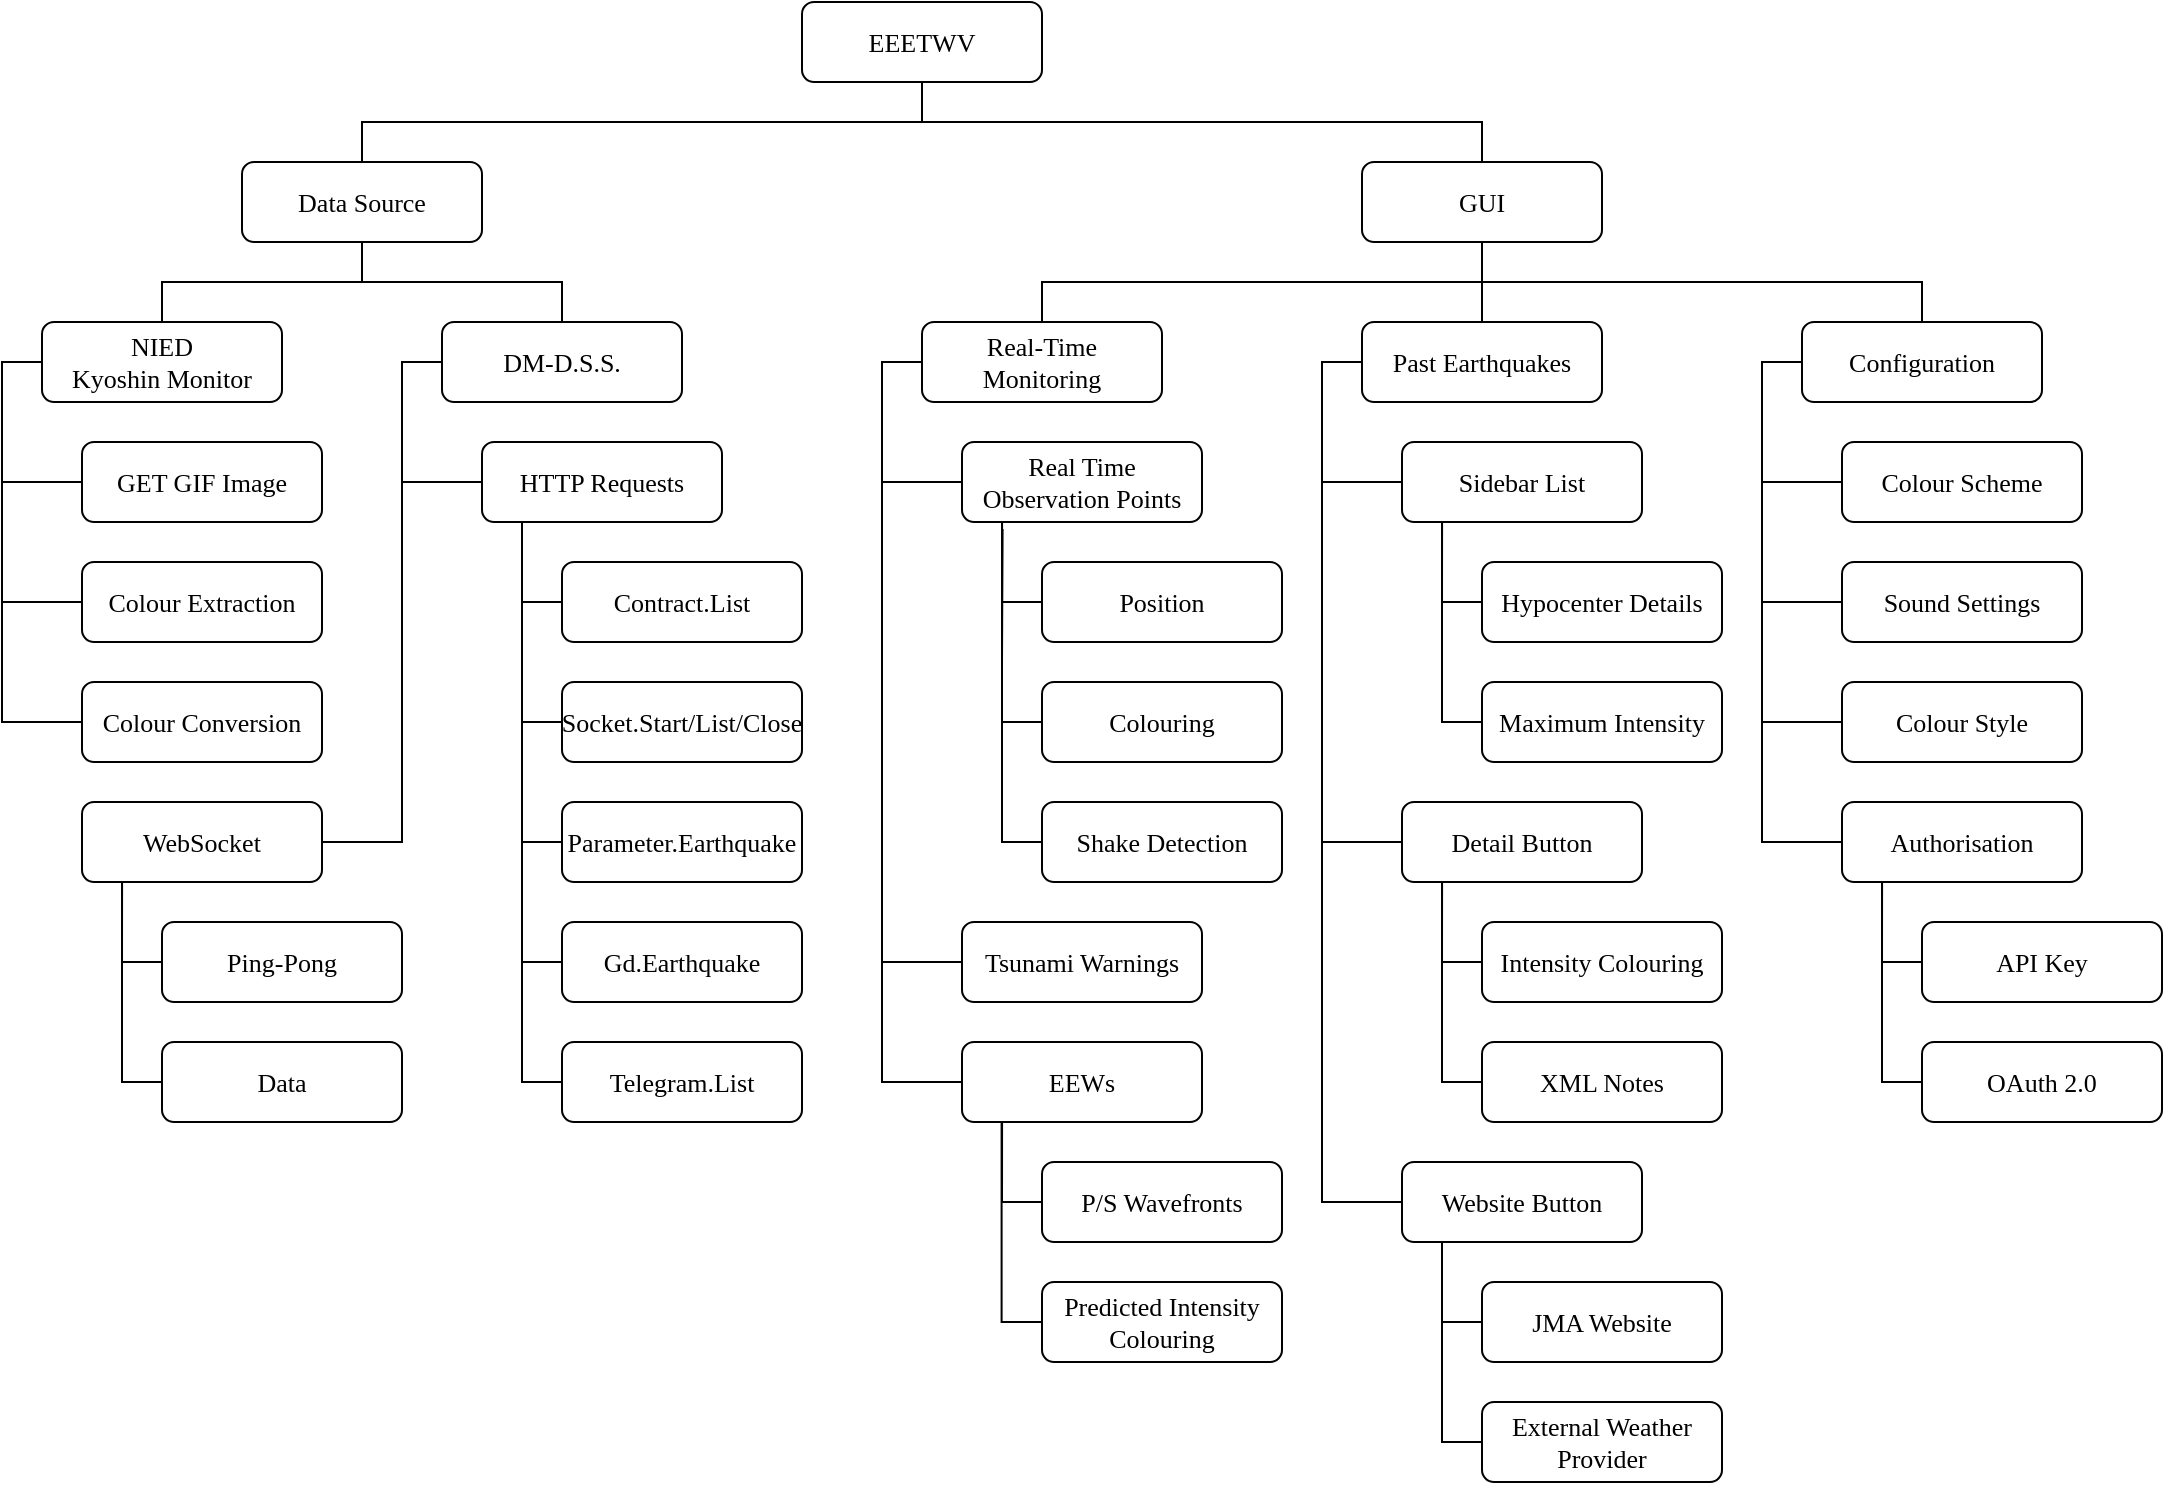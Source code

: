 <mxfile version="24.7.17">
  <diagram name="Page-1" id="eFVO6PPTAemuELiHzvEy">
    <mxGraphModel dx="1528" dy="989" grid="1" gridSize="10" guides="1" tooltips="1" connect="1" arrows="1" fold="1" page="1" pageScale="1" pageWidth="1169" pageHeight="827" math="0" shadow="0">
      <root>
        <mxCell id="0" />
        <mxCell id="1" parent="0" />
        <mxCell id="p5hKiyaJYvkIPfFwVbu1-15" style="edgeStyle=orthogonalEdgeStyle;rounded=0;orthogonalLoop=1;jettySize=auto;html=1;exitX=0.5;exitY=1;exitDx=0;exitDy=0;entryX=0.5;entryY=0;entryDx=0;entryDy=0;endArrow=none;endFill=0;fontSize=13;" edge="1" parent="1" source="p5hKiyaJYvkIPfFwVbu1-1" target="p5hKiyaJYvkIPfFwVbu1-2">
          <mxGeometry relative="1" as="geometry" />
        </mxCell>
        <mxCell id="p5hKiyaJYvkIPfFwVbu1-41" style="edgeStyle=orthogonalEdgeStyle;rounded=0;orthogonalLoop=1;jettySize=auto;html=1;exitX=0.5;exitY=1;exitDx=0;exitDy=0;entryX=0.5;entryY=0;entryDx=0;entryDy=0;endArrow=none;endFill=0;fontSize=13;" edge="1" parent="1" source="p5hKiyaJYvkIPfFwVbu1-1" target="p5hKiyaJYvkIPfFwVbu1-39">
          <mxGeometry relative="1" as="geometry" />
        </mxCell>
        <mxCell id="p5hKiyaJYvkIPfFwVbu1-1" value="EEETWV" style="rounded=1;whiteSpace=wrap;html=1;fontFamily=STIX;fontSize=13;" vertex="1" parent="1">
          <mxGeometry x="440" y="40" width="120" height="40" as="geometry" />
        </mxCell>
        <mxCell id="p5hKiyaJYvkIPfFwVbu1-10" style="edgeStyle=orthogonalEdgeStyle;rounded=0;orthogonalLoop=1;jettySize=auto;html=1;exitX=0.5;exitY=1;exitDx=0;exitDy=0;entryX=0.5;entryY=0;entryDx=0;entryDy=0;endArrow=none;endFill=0;fontSize=13;" edge="1" parent="1" source="p5hKiyaJYvkIPfFwVbu1-2" target="p5hKiyaJYvkIPfFwVbu1-3">
          <mxGeometry relative="1" as="geometry" />
        </mxCell>
        <mxCell id="p5hKiyaJYvkIPfFwVbu1-11" style="edgeStyle=orthogonalEdgeStyle;rounded=0;orthogonalLoop=1;jettySize=auto;html=1;exitX=0.5;exitY=1;exitDx=0;exitDy=0;entryX=0.5;entryY=0;entryDx=0;entryDy=0;endArrow=none;endFill=0;fontSize=13;" edge="1" parent="1" source="p5hKiyaJYvkIPfFwVbu1-2" target="p5hKiyaJYvkIPfFwVbu1-4">
          <mxGeometry relative="1" as="geometry" />
        </mxCell>
        <mxCell id="p5hKiyaJYvkIPfFwVbu1-2" value="Data Source" style="rounded=1;whiteSpace=wrap;html=1;fontFamily=STIX;fontSize=13;" vertex="1" parent="1">
          <mxGeometry x="160" y="120" width="120" height="40" as="geometry" />
        </mxCell>
        <mxCell id="p5hKiyaJYvkIPfFwVbu1-12" style="edgeStyle=orthogonalEdgeStyle;rounded=0;orthogonalLoop=1;jettySize=auto;html=1;exitX=0;exitY=0.5;exitDx=0;exitDy=0;entryX=0;entryY=0.5;entryDx=0;entryDy=0;endArrow=none;endFill=0;fontSize=13;" edge="1" parent="1" source="p5hKiyaJYvkIPfFwVbu1-3" target="p5hKiyaJYvkIPfFwVbu1-7">
          <mxGeometry relative="1" as="geometry" />
        </mxCell>
        <mxCell id="p5hKiyaJYvkIPfFwVbu1-13" style="edgeStyle=orthogonalEdgeStyle;rounded=0;orthogonalLoop=1;jettySize=auto;html=1;exitX=0;exitY=0.5;exitDx=0;exitDy=0;entryX=0;entryY=0.5;entryDx=0;entryDy=0;endArrow=none;endFill=0;fontSize=13;" edge="1" parent="1" source="p5hKiyaJYvkIPfFwVbu1-3" target="p5hKiyaJYvkIPfFwVbu1-8">
          <mxGeometry relative="1" as="geometry" />
        </mxCell>
        <mxCell id="p5hKiyaJYvkIPfFwVbu1-14" style="edgeStyle=orthogonalEdgeStyle;rounded=0;orthogonalLoop=1;jettySize=auto;html=1;exitX=0;exitY=0.5;exitDx=0;exitDy=0;entryX=0;entryY=0.5;entryDx=0;entryDy=0;endArrow=none;endFill=0;fontSize=13;" edge="1" parent="1" source="p5hKiyaJYvkIPfFwVbu1-3" target="p5hKiyaJYvkIPfFwVbu1-9">
          <mxGeometry relative="1" as="geometry" />
        </mxCell>
        <mxCell id="p5hKiyaJYvkIPfFwVbu1-3" value="NIED&lt;div style=&quot;font-size: 13px;&quot;&gt;Kyoshin Monitor&lt;/div&gt;" style="rounded=1;whiteSpace=wrap;html=1;fontFamily=STIX;fontSize=13;" vertex="1" parent="1">
          <mxGeometry x="60" y="200" width="120" height="40" as="geometry" />
        </mxCell>
        <mxCell id="p5hKiyaJYvkIPfFwVbu1-16" style="edgeStyle=orthogonalEdgeStyle;rounded=0;orthogonalLoop=1;jettySize=auto;html=1;exitX=0;exitY=0.5;exitDx=0;exitDy=0;entryX=0;entryY=0.5;entryDx=0;entryDy=0;endArrow=none;endFill=0;fontSize=13;" edge="1" parent="1" source="p5hKiyaJYvkIPfFwVbu1-4" target="p5hKiyaJYvkIPfFwVbu1-5">
          <mxGeometry relative="1" as="geometry" />
        </mxCell>
        <mxCell id="p5hKiyaJYvkIPfFwVbu1-4" value="DM-D.S.S." style="rounded=1;whiteSpace=wrap;html=1;fontFamily=STIX;fontSize=13;" vertex="1" parent="1">
          <mxGeometry x="260" y="200" width="120" height="40" as="geometry" />
        </mxCell>
        <mxCell id="p5hKiyaJYvkIPfFwVbu1-21" style="edgeStyle=orthogonalEdgeStyle;rounded=0;orthogonalLoop=1;jettySize=auto;html=1;exitX=0.25;exitY=1;exitDx=0;exitDy=0;entryX=0;entryY=0.5;entryDx=0;entryDy=0;endArrow=none;endFill=0;fontSize=13;" edge="1" parent="1" source="p5hKiyaJYvkIPfFwVbu1-5" target="p5hKiyaJYvkIPfFwVbu1-19">
          <mxGeometry relative="1" as="geometry">
            <Array as="points">
              <mxPoint x="300" y="300" />
              <mxPoint x="300" y="340" />
            </Array>
          </mxGeometry>
        </mxCell>
        <mxCell id="p5hKiyaJYvkIPfFwVbu1-22" style="edgeStyle=orthogonalEdgeStyle;rounded=0;orthogonalLoop=1;jettySize=auto;html=1;exitX=0.25;exitY=1;exitDx=0;exitDy=0;entryX=0;entryY=0.5;entryDx=0;entryDy=0;endArrow=none;endFill=0;fontSize=13;" edge="1" parent="1" source="p5hKiyaJYvkIPfFwVbu1-5" target="p5hKiyaJYvkIPfFwVbu1-20">
          <mxGeometry relative="1" as="geometry">
            <Array as="points">
              <mxPoint x="300" y="300" />
              <mxPoint x="300" y="400" />
            </Array>
          </mxGeometry>
        </mxCell>
        <mxCell id="p5hKiyaJYvkIPfFwVbu1-5" value="HTTP Requests" style="rounded=1;whiteSpace=wrap;html=1;fontFamily=STIX;fontSize=13;" vertex="1" parent="1">
          <mxGeometry x="280" y="260" width="120" height="40" as="geometry" />
        </mxCell>
        <mxCell id="p5hKiyaJYvkIPfFwVbu1-33" style="edgeStyle=orthogonalEdgeStyle;rounded=0;orthogonalLoop=1;jettySize=auto;html=1;exitX=1;exitY=0.5;exitDx=0;exitDy=0;entryX=0;entryY=0.5;entryDx=0;entryDy=0;endArrow=none;endFill=0;fontSize=13;" edge="1" parent="1" source="p5hKiyaJYvkIPfFwVbu1-6" target="p5hKiyaJYvkIPfFwVbu1-4">
          <mxGeometry relative="1" as="geometry">
            <Array as="points">
              <mxPoint x="240" y="460" />
              <mxPoint x="240" y="220" />
            </Array>
          </mxGeometry>
        </mxCell>
        <mxCell id="p5hKiyaJYvkIPfFwVbu1-6" value="WebSocket" style="rounded=1;whiteSpace=wrap;html=1;fontFamily=STIX;fontSize=13;" vertex="1" parent="1">
          <mxGeometry x="80" y="440" width="120" height="40" as="geometry" />
        </mxCell>
        <mxCell id="p5hKiyaJYvkIPfFwVbu1-7" value="GET GIF Image" style="rounded=1;whiteSpace=wrap;html=1;fontFamily=STIX;fontSize=13;" vertex="1" parent="1">
          <mxGeometry x="80" y="260" width="120" height="40" as="geometry" />
        </mxCell>
        <mxCell id="p5hKiyaJYvkIPfFwVbu1-8" value="Colour Extraction" style="rounded=1;whiteSpace=wrap;html=1;fontFamily=STIX;fontSize=13;" vertex="1" parent="1">
          <mxGeometry x="80" y="320" width="120" height="40" as="geometry" />
        </mxCell>
        <mxCell id="p5hKiyaJYvkIPfFwVbu1-9" value="&lt;font style=&quot;font-size: 13px;&quot;&gt;Colour Conversion&lt;/font&gt;" style="rounded=1;whiteSpace=wrap;html=1;fontFamily=STIX;fontSize=13;" vertex="1" parent="1">
          <mxGeometry x="80" y="380" width="120" height="40" as="geometry" />
        </mxCell>
        <mxCell id="p5hKiyaJYvkIPfFwVbu1-19" value="Contract.List" style="rounded=1;whiteSpace=wrap;html=1;fontFamily=STIX;fontSize=13;" vertex="1" parent="1">
          <mxGeometry x="320" y="320" width="120" height="40" as="geometry" />
        </mxCell>
        <mxCell id="p5hKiyaJYvkIPfFwVbu1-20" value="Socket.Start/List/Close" style="rounded=1;whiteSpace=wrap;html=1;fontFamily=STIX;fontSize=13;" vertex="1" parent="1">
          <mxGeometry x="320" y="380" width="120" height="40" as="geometry" />
        </mxCell>
        <mxCell id="p5hKiyaJYvkIPfFwVbu1-26" style="edgeStyle=orthogonalEdgeStyle;rounded=0;orthogonalLoop=1;jettySize=auto;html=1;exitX=0;exitY=0.5;exitDx=0;exitDy=0;endArrow=none;endFill=0;fontSize=13;" edge="1" parent="1" source="p5hKiyaJYvkIPfFwVbu1-23">
          <mxGeometry relative="1" as="geometry">
            <mxPoint x="300.0" y="300" as="targetPoint" />
          </mxGeometry>
        </mxCell>
        <mxCell id="p5hKiyaJYvkIPfFwVbu1-23" value="Parameter.Earthquake" style="rounded=1;whiteSpace=wrap;html=1;fontFamily=STIX;fontSize=13;" vertex="1" parent="1">
          <mxGeometry x="320" y="440" width="120" height="40" as="geometry" />
        </mxCell>
        <mxCell id="p5hKiyaJYvkIPfFwVbu1-27" style="edgeStyle=orthogonalEdgeStyle;rounded=0;orthogonalLoop=1;jettySize=auto;html=1;exitX=0;exitY=0.5;exitDx=0;exitDy=0;endArrow=none;endFill=0;fontSize=13;" edge="1" parent="1" source="p5hKiyaJYvkIPfFwVbu1-24">
          <mxGeometry relative="1" as="geometry">
            <mxPoint x="300.0" y="300" as="targetPoint" />
          </mxGeometry>
        </mxCell>
        <mxCell id="p5hKiyaJYvkIPfFwVbu1-24" value="Gd.Earthquake" style="rounded=1;whiteSpace=wrap;html=1;fontFamily=STIX;fontSize=13;" vertex="1" parent="1">
          <mxGeometry x="320" y="500" width="120" height="40" as="geometry" />
        </mxCell>
        <mxCell id="p5hKiyaJYvkIPfFwVbu1-29" style="edgeStyle=orthogonalEdgeStyle;rounded=0;orthogonalLoop=1;jettySize=auto;html=1;exitX=0;exitY=0.5;exitDx=0;exitDy=0;endArrow=none;endFill=0;fontSize=13;" edge="1" parent="1" source="p5hKiyaJYvkIPfFwVbu1-25">
          <mxGeometry relative="1" as="geometry">
            <mxPoint x="300.0" y="300" as="targetPoint" />
          </mxGeometry>
        </mxCell>
        <mxCell id="p5hKiyaJYvkIPfFwVbu1-25" value="Telegram.List" style="rounded=1;whiteSpace=wrap;html=1;fontFamily=STIX;fontSize=13;" vertex="1" parent="1">
          <mxGeometry x="320" y="560" width="120" height="40" as="geometry" />
        </mxCell>
        <mxCell id="p5hKiyaJYvkIPfFwVbu1-30" value="Ping-Pong" style="rounded=1;whiteSpace=wrap;html=1;fontFamily=STIX;fontSize=13;" vertex="1" parent="1">
          <mxGeometry x="120" y="500" width="120" height="40" as="geometry" />
        </mxCell>
        <mxCell id="p5hKiyaJYvkIPfFwVbu1-38" style="edgeStyle=orthogonalEdgeStyle;rounded=0;orthogonalLoop=1;jettySize=auto;html=1;exitX=0;exitY=0.5;exitDx=0;exitDy=0;endArrow=none;endFill=0;fontSize=13;" edge="1" parent="1" source="p5hKiyaJYvkIPfFwVbu1-31">
          <mxGeometry relative="1" as="geometry">
            <mxPoint x="100" y="480.0" as="targetPoint" />
          </mxGeometry>
        </mxCell>
        <mxCell id="p5hKiyaJYvkIPfFwVbu1-31" value="Data" style="rounded=1;whiteSpace=wrap;html=1;fontFamily=STIX;fontSize=13;" vertex="1" parent="1">
          <mxGeometry x="120" y="560" width="120" height="40" as="geometry" />
        </mxCell>
        <mxCell id="p5hKiyaJYvkIPfFwVbu1-37" style="edgeStyle=orthogonalEdgeStyle;rounded=0;orthogonalLoop=1;jettySize=auto;html=1;exitX=0;exitY=0.5;exitDx=0;exitDy=0;entryX=0.167;entryY=1;entryDx=0;entryDy=0;entryPerimeter=0;endArrow=none;endFill=0;fontSize=13;" edge="1" parent="1" source="p5hKiyaJYvkIPfFwVbu1-30" target="p5hKiyaJYvkIPfFwVbu1-6">
          <mxGeometry relative="1" as="geometry" />
        </mxCell>
        <mxCell id="p5hKiyaJYvkIPfFwVbu1-46" style="edgeStyle=orthogonalEdgeStyle;rounded=0;orthogonalLoop=1;jettySize=auto;html=1;exitX=0.5;exitY=1;exitDx=0;exitDy=0;entryX=0.5;entryY=0;entryDx=0;entryDy=0;endArrow=none;endFill=0;fontSize=13;" edge="1" parent="1" source="p5hKiyaJYvkIPfFwVbu1-39" target="p5hKiyaJYvkIPfFwVbu1-44">
          <mxGeometry relative="1" as="geometry" />
        </mxCell>
        <mxCell id="p5hKiyaJYvkIPfFwVbu1-47" style="edgeStyle=orthogonalEdgeStyle;rounded=0;orthogonalLoop=1;jettySize=auto;html=1;exitX=0.5;exitY=1;exitDx=0;exitDy=0;endArrow=none;endFill=0;fontSize=13;" edge="1" parent="1" source="p5hKiyaJYvkIPfFwVbu1-39" target="p5hKiyaJYvkIPfFwVbu1-45">
          <mxGeometry relative="1" as="geometry" />
        </mxCell>
        <mxCell id="p5hKiyaJYvkIPfFwVbu1-57" style="edgeStyle=orthogonalEdgeStyle;rounded=0;orthogonalLoop=1;jettySize=auto;html=1;exitX=0.5;exitY=1;exitDx=0;exitDy=0;entryX=0.5;entryY=0;entryDx=0;entryDy=0;endArrow=none;endFill=0;fontSize=13;" edge="1" parent="1" source="p5hKiyaJYvkIPfFwVbu1-39" target="p5hKiyaJYvkIPfFwVbu1-56">
          <mxGeometry relative="1" as="geometry" />
        </mxCell>
        <mxCell id="p5hKiyaJYvkIPfFwVbu1-39" value="GUI" style="rounded=1;whiteSpace=wrap;html=1;fontFamily=STIX;fontSize=13;" vertex="1" parent="1">
          <mxGeometry x="720" y="120" width="120" height="40" as="geometry" />
        </mxCell>
        <mxCell id="p5hKiyaJYvkIPfFwVbu1-62" style="edgeStyle=orthogonalEdgeStyle;rounded=0;orthogonalLoop=1;jettySize=auto;html=1;exitX=0;exitY=0.5;exitDx=0;exitDy=0;entryX=0;entryY=0.5;entryDx=0;entryDy=0;endArrow=none;endFill=0;fontSize=13;" edge="1" parent="1" source="p5hKiyaJYvkIPfFwVbu1-44" target="p5hKiyaJYvkIPfFwVbu1-48">
          <mxGeometry relative="1" as="geometry" />
        </mxCell>
        <mxCell id="p5hKiyaJYvkIPfFwVbu1-64" style="edgeStyle=orthogonalEdgeStyle;rounded=0;orthogonalLoop=1;jettySize=auto;html=1;exitX=0;exitY=0.5;exitDx=0;exitDy=0;entryX=0;entryY=0.5;entryDx=0;entryDy=0;endArrow=none;endFill=0;fontSize=13;" edge="1" parent="1" source="p5hKiyaJYvkIPfFwVbu1-44" target="p5hKiyaJYvkIPfFwVbu1-49">
          <mxGeometry relative="1" as="geometry" />
        </mxCell>
        <mxCell id="p5hKiyaJYvkIPfFwVbu1-65" style="edgeStyle=orthogonalEdgeStyle;rounded=0;orthogonalLoop=1;jettySize=auto;html=1;exitX=0;exitY=0.5;exitDx=0;exitDy=0;entryX=0;entryY=0.5;entryDx=0;entryDy=0;endArrow=none;endFill=0;fontSize=13;" edge="1" parent="1" source="p5hKiyaJYvkIPfFwVbu1-44" target="p5hKiyaJYvkIPfFwVbu1-50">
          <mxGeometry relative="1" as="geometry" />
        </mxCell>
        <mxCell id="p5hKiyaJYvkIPfFwVbu1-44" value="Real-Time&lt;div&gt;Monitoring&lt;/div&gt;" style="rounded=1;whiteSpace=wrap;html=1;fontFamily=STIX;fontSize=13;" vertex="1" parent="1">
          <mxGeometry x="500" y="200" width="120" height="40" as="geometry" />
        </mxCell>
        <mxCell id="p5hKiyaJYvkIPfFwVbu1-67" style="edgeStyle=orthogonalEdgeStyle;rounded=0;orthogonalLoop=1;jettySize=auto;html=1;exitX=0;exitY=0.5;exitDx=0;exitDy=0;entryX=0;entryY=0.5;entryDx=0;entryDy=0;endArrow=none;endFill=0;fontSize=13;" edge="1" parent="1" source="p5hKiyaJYvkIPfFwVbu1-45" target="p5hKiyaJYvkIPfFwVbu1-52">
          <mxGeometry relative="1" as="geometry" />
        </mxCell>
        <mxCell id="p5hKiyaJYvkIPfFwVbu1-68" style="edgeStyle=orthogonalEdgeStyle;rounded=0;orthogonalLoop=1;jettySize=auto;html=1;exitX=0;exitY=0.5;exitDx=0;exitDy=0;entryX=0;entryY=0.5;entryDx=0;entryDy=0;endArrow=none;endFill=0;fontSize=13;" edge="1" parent="1" source="p5hKiyaJYvkIPfFwVbu1-45" target="p5hKiyaJYvkIPfFwVbu1-53">
          <mxGeometry relative="1" as="geometry" />
        </mxCell>
        <mxCell id="p5hKiyaJYvkIPfFwVbu1-69" style="edgeStyle=orthogonalEdgeStyle;rounded=0;orthogonalLoop=1;jettySize=auto;html=1;exitX=0;exitY=0.5;exitDx=0;exitDy=0;entryX=0;entryY=0.5;entryDx=0;entryDy=0;endArrow=none;endFill=0;fontSize=13;" edge="1" parent="1" source="p5hKiyaJYvkIPfFwVbu1-45" target="p5hKiyaJYvkIPfFwVbu1-54">
          <mxGeometry relative="1" as="geometry" />
        </mxCell>
        <mxCell id="p5hKiyaJYvkIPfFwVbu1-45" value="Past Earthquakes" style="rounded=1;whiteSpace=wrap;html=1;fontFamily=STIX;fontSize=13;" vertex="1" parent="1">
          <mxGeometry x="720" y="200" width="120" height="40" as="geometry" />
        </mxCell>
        <mxCell id="p5hKiyaJYvkIPfFwVbu1-48" value="EEWs" style="rounded=1;whiteSpace=wrap;html=1;fontFamily=STIX;fontSize=13;" vertex="1" parent="1">
          <mxGeometry x="520" y="560" width="120" height="40" as="geometry" />
        </mxCell>
        <mxCell id="p5hKiyaJYvkIPfFwVbu1-49" value="Tsunami Warnings" style="rounded=1;whiteSpace=wrap;html=1;fontFamily=STIX;fontSize=13;" vertex="1" parent="1">
          <mxGeometry x="520" y="500" width="120" height="40" as="geometry" />
        </mxCell>
        <mxCell id="p5hKiyaJYvkIPfFwVbu1-50" value="Real Time&lt;div style=&quot;font-size: 13px;&quot;&gt;Observation Points&lt;/div&gt;" style="rounded=1;whiteSpace=wrap;html=1;fontFamily=STIX;fontSize=13;" vertex="1" parent="1">
          <mxGeometry x="520" y="260" width="120" height="40" as="geometry" />
        </mxCell>
        <mxCell id="p5hKiyaJYvkIPfFwVbu1-52" value="Sidebar List" style="rounded=1;whiteSpace=wrap;html=1;fontFamily=STIX;fontSize=13;" vertex="1" parent="1">
          <mxGeometry x="740" y="260" width="120" height="40" as="geometry" />
        </mxCell>
        <mxCell id="p5hKiyaJYvkIPfFwVbu1-53" value="Detail Button" style="rounded=1;whiteSpace=wrap;html=1;fontFamily=STIX;fontSize=13;" vertex="1" parent="1">
          <mxGeometry x="740" y="440" width="120" height="40" as="geometry" />
        </mxCell>
        <mxCell id="p5hKiyaJYvkIPfFwVbu1-54" value="Website Button" style="rounded=1;whiteSpace=wrap;html=1;fontFamily=STIX;fontSize=13;" vertex="1" parent="1">
          <mxGeometry x="740" y="620" width="120" height="40" as="geometry" />
        </mxCell>
        <mxCell id="p5hKiyaJYvkIPfFwVbu1-71" style="edgeStyle=orthogonalEdgeStyle;rounded=0;orthogonalLoop=1;jettySize=auto;html=1;exitX=0;exitY=0.5;exitDx=0;exitDy=0;entryX=0;entryY=0.5;entryDx=0;entryDy=0;endArrow=none;endFill=0;fontSize=13;" edge="1" parent="1" source="p5hKiyaJYvkIPfFwVbu1-56" target="p5hKiyaJYvkIPfFwVbu1-58">
          <mxGeometry relative="1" as="geometry" />
        </mxCell>
        <mxCell id="p5hKiyaJYvkIPfFwVbu1-72" style="edgeStyle=orthogonalEdgeStyle;rounded=0;orthogonalLoop=1;jettySize=auto;html=1;exitX=0;exitY=0.5;exitDx=0;exitDy=0;entryX=0;entryY=0.5;entryDx=0;entryDy=0;endArrow=none;endFill=0;fontSize=13;" edge="1" parent="1" source="p5hKiyaJYvkIPfFwVbu1-56" target="p5hKiyaJYvkIPfFwVbu1-59">
          <mxGeometry relative="1" as="geometry" />
        </mxCell>
        <mxCell id="p5hKiyaJYvkIPfFwVbu1-73" style="edgeStyle=orthogonalEdgeStyle;rounded=0;orthogonalLoop=1;jettySize=auto;html=1;exitX=0;exitY=0.5;exitDx=0;exitDy=0;entryX=0;entryY=0.5;entryDx=0;entryDy=0;endArrow=none;endFill=0;fontSize=13;" edge="1" parent="1" source="p5hKiyaJYvkIPfFwVbu1-56" target="p5hKiyaJYvkIPfFwVbu1-60">
          <mxGeometry relative="1" as="geometry" />
        </mxCell>
        <mxCell id="p5hKiyaJYvkIPfFwVbu1-74" style="edgeStyle=orthogonalEdgeStyle;rounded=0;orthogonalLoop=1;jettySize=auto;html=1;exitX=0;exitY=0.5;exitDx=0;exitDy=0;entryX=0;entryY=0.5;entryDx=0;entryDy=0;endArrow=none;endFill=0;fontSize=13;" edge="1" parent="1" source="p5hKiyaJYvkIPfFwVbu1-56" target="p5hKiyaJYvkIPfFwVbu1-61">
          <mxGeometry relative="1" as="geometry" />
        </mxCell>
        <mxCell id="p5hKiyaJYvkIPfFwVbu1-56" value="Configuration" style="rounded=1;whiteSpace=wrap;html=1;fontFamily=STIX;fontSize=13;" vertex="1" parent="1">
          <mxGeometry x="940" y="200" width="120" height="40" as="geometry" />
        </mxCell>
        <mxCell id="p5hKiyaJYvkIPfFwVbu1-58" value="Colour Scheme" style="rounded=1;whiteSpace=wrap;html=1;fontFamily=STIX;fontSize=13;" vertex="1" parent="1">
          <mxGeometry x="960" y="260" width="120" height="40" as="geometry" />
        </mxCell>
        <mxCell id="p5hKiyaJYvkIPfFwVbu1-59" value="Sound Settings" style="rounded=1;whiteSpace=wrap;html=1;fontFamily=STIX;fontSize=13;" vertex="1" parent="1">
          <mxGeometry x="960" y="320" width="120" height="40" as="geometry" />
        </mxCell>
        <mxCell id="p5hKiyaJYvkIPfFwVbu1-60" value="Colour Style" style="rounded=1;whiteSpace=wrap;html=1;fontFamily=STIX;fontSize=13;" vertex="1" parent="1">
          <mxGeometry x="960" y="380" width="120" height="40" as="geometry" />
        </mxCell>
        <mxCell id="p5hKiyaJYvkIPfFwVbu1-61" value="Authorisation" style="rounded=1;whiteSpace=wrap;html=1;fontFamily=STIX;fontSize=13;" vertex="1" parent="1">
          <mxGeometry x="960" y="440" width="120" height="40" as="geometry" />
        </mxCell>
        <mxCell id="p5hKiyaJYvkIPfFwVbu1-75" value="Position" style="rounded=1;whiteSpace=wrap;html=1;fontFamily=STIX;fontSize=13;" vertex="1" parent="1">
          <mxGeometry x="560" y="320" width="120" height="40" as="geometry" />
        </mxCell>
        <mxCell id="p5hKiyaJYvkIPfFwVbu1-79" style="edgeStyle=orthogonalEdgeStyle;rounded=0;orthogonalLoop=1;jettySize=auto;html=1;exitX=0;exitY=0.5;exitDx=0;exitDy=0;endArrow=none;endFill=0;fontSize=13;" edge="1" parent="1" source="p5hKiyaJYvkIPfFwVbu1-76">
          <mxGeometry relative="1" as="geometry">
            <mxPoint x="540" y="300" as="targetPoint" />
          </mxGeometry>
        </mxCell>
        <mxCell id="p5hKiyaJYvkIPfFwVbu1-76" value="Colouring" style="rounded=1;whiteSpace=wrap;html=1;fontFamily=STIX;fontSize=13;" vertex="1" parent="1">
          <mxGeometry x="560" y="380" width="120" height="40" as="geometry" />
        </mxCell>
        <mxCell id="p5hKiyaJYvkIPfFwVbu1-78" style="edgeStyle=orthogonalEdgeStyle;rounded=0;orthogonalLoop=1;jettySize=auto;html=1;exitX=0;exitY=0.5;exitDx=0;exitDy=0;entryX=0.167;entryY=1;entryDx=0;entryDy=0;entryPerimeter=0;endArrow=none;endFill=0;fontSize=13;" edge="1" parent="1" source="p5hKiyaJYvkIPfFwVbu1-75" target="p5hKiyaJYvkIPfFwVbu1-50">
          <mxGeometry relative="1" as="geometry" />
        </mxCell>
        <mxCell id="p5hKiyaJYvkIPfFwVbu1-80" value="P/S Wavefronts" style="rounded=1;whiteSpace=wrap;html=1;fontFamily=STIX;fontSize=13;" vertex="1" parent="1">
          <mxGeometry x="560" y="620" width="120" height="40" as="geometry" />
        </mxCell>
        <mxCell id="p5hKiyaJYvkIPfFwVbu1-81" value="Predicted Intensity Colouring" style="rounded=1;whiteSpace=wrap;html=1;fontFamily=STIX;fontSize=13;" vertex="1" parent="1">
          <mxGeometry x="560" y="680" width="120" height="40" as="geometry" />
        </mxCell>
        <mxCell id="p5hKiyaJYvkIPfFwVbu1-85" style="edgeStyle=orthogonalEdgeStyle;rounded=0;orthogonalLoop=1;jettySize=auto;html=1;exitX=0;exitY=0.5;exitDx=0;exitDy=0;entryX=0.167;entryY=1;entryDx=0;entryDy=0;entryPerimeter=0;endArrow=none;endFill=0;fontSize=13;" edge="1" parent="1" source="p5hKiyaJYvkIPfFwVbu1-80" target="p5hKiyaJYvkIPfFwVbu1-48">
          <mxGeometry relative="1" as="geometry" />
        </mxCell>
        <mxCell id="p5hKiyaJYvkIPfFwVbu1-86" style="edgeStyle=orthogonalEdgeStyle;rounded=0;orthogonalLoop=1;jettySize=auto;html=1;exitX=0;exitY=0.5;exitDx=0;exitDy=0;entryX=0.165;entryY=0.993;entryDx=0;entryDy=0;entryPerimeter=0;endArrow=none;endFill=0;fontSize=13;" edge="1" parent="1" source="p5hKiyaJYvkIPfFwVbu1-81" target="p5hKiyaJYvkIPfFwVbu1-48">
          <mxGeometry relative="1" as="geometry" />
        </mxCell>
        <mxCell id="p5hKiyaJYvkIPfFwVbu1-87" value="API Key" style="rounded=1;whiteSpace=wrap;html=1;fontFamily=STIX;fontSize=13;" vertex="1" parent="1">
          <mxGeometry x="1000" y="500" width="120" height="40" as="geometry" />
        </mxCell>
        <mxCell id="p5hKiyaJYvkIPfFwVbu1-93" style="edgeStyle=orthogonalEdgeStyle;rounded=0;orthogonalLoop=1;jettySize=auto;html=1;exitX=0;exitY=0.5;exitDx=0;exitDy=0;endArrow=none;endFill=0;fontSize=13;" edge="1" parent="1" source="p5hKiyaJYvkIPfFwVbu1-90">
          <mxGeometry relative="1" as="geometry">
            <mxPoint x="980" y="480" as="targetPoint" />
          </mxGeometry>
        </mxCell>
        <mxCell id="p5hKiyaJYvkIPfFwVbu1-90" value="OAuth 2.0" style="rounded=1;whiteSpace=wrap;html=1;fontFamily=STIX;fontSize=13;" vertex="1" parent="1">
          <mxGeometry x="1000" y="560" width="120" height="40" as="geometry" />
        </mxCell>
        <mxCell id="p5hKiyaJYvkIPfFwVbu1-91" style="edgeStyle=orthogonalEdgeStyle;rounded=0;orthogonalLoop=1;jettySize=auto;html=1;exitX=0;exitY=0.5;exitDx=0;exitDy=0;entryX=0.167;entryY=1;entryDx=0;entryDy=0;entryPerimeter=0;endArrow=none;endFill=0;fontSize=13;" edge="1" parent="1" source="p5hKiyaJYvkIPfFwVbu1-87" target="p5hKiyaJYvkIPfFwVbu1-61">
          <mxGeometry relative="1" as="geometry" />
        </mxCell>
        <mxCell id="p5hKiyaJYvkIPfFwVbu1-100" style="edgeStyle=orthogonalEdgeStyle;rounded=0;orthogonalLoop=1;jettySize=auto;html=1;exitX=0;exitY=0.5;exitDx=0;exitDy=0;endArrow=none;endFill=0;fontSize=13;" edge="1" parent="1" source="p5hKiyaJYvkIPfFwVbu1-95">
          <mxGeometry relative="1" as="geometry">
            <mxPoint x="760" y="480" as="targetPoint" />
          </mxGeometry>
        </mxCell>
        <mxCell id="p5hKiyaJYvkIPfFwVbu1-95" value="XML Notes" style="rounded=1;whiteSpace=wrap;html=1;fontFamily=STIX;fontSize=13;" vertex="1" parent="1">
          <mxGeometry x="780" y="560" width="120" height="40" as="geometry" />
        </mxCell>
        <mxCell id="p5hKiyaJYvkIPfFwVbu1-96" value="Intensity Colouring" style="rounded=1;whiteSpace=wrap;html=1;fontFamily=STIX;fontSize=13;" vertex="1" parent="1">
          <mxGeometry x="780" y="500" width="120" height="40" as="geometry" />
        </mxCell>
        <mxCell id="p5hKiyaJYvkIPfFwVbu1-99" style="edgeStyle=orthogonalEdgeStyle;rounded=0;orthogonalLoop=1;jettySize=auto;html=1;exitX=0;exitY=0.5;exitDx=0;exitDy=0;entryX=0.167;entryY=1;entryDx=0;entryDy=0;entryPerimeter=0;endArrow=none;endFill=0;fontSize=13;" edge="1" parent="1" source="p5hKiyaJYvkIPfFwVbu1-96" target="p5hKiyaJYvkIPfFwVbu1-53">
          <mxGeometry relative="1" as="geometry" />
        </mxCell>
        <mxCell id="p5hKiyaJYvkIPfFwVbu1-105" style="edgeStyle=orthogonalEdgeStyle;rounded=0;orthogonalLoop=1;jettySize=auto;html=1;exitX=0;exitY=0.5;exitDx=0;exitDy=0;endArrow=none;endFill=0;fontSize=13;" edge="1" parent="1" source="p5hKiyaJYvkIPfFwVbu1-101">
          <mxGeometry relative="1" as="geometry">
            <mxPoint x="760" y="300" as="targetPoint" />
          </mxGeometry>
        </mxCell>
        <mxCell id="p5hKiyaJYvkIPfFwVbu1-101" value="Maximum Intensity" style="rounded=1;whiteSpace=wrap;html=1;fontFamily=STIX;fontSize=13;" vertex="1" parent="1">
          <mxGeometry x="780" y="380" width="120" height="40" as="geometry" />
        </mxCell>
        <mxCell id="p5hKiyaJYvkIPfFwVbu1-102" value="Hypocenter Details" style="rounded=1;whiteSpace=wrap;html=1;fontFamily=STIX;fontSize=13;" vertex="1" parent="1">
          <mxGeometry x="780" y="320" width="120" height="40" as="geometry" />
        </mxCell>
        <mxCell id="p5hKiyaJYvkIPfFwVbu1-104" style="edgeStyle=orthogonalEdgeStyle;rounded=0;orthogonalLoop=1;jettySize=auto;html=1;exitX=0;exitY=0.5;exitDx=0;exitDy=0;entryX=0.167;entryY=1;entryDx=0;entryDy=0;entryPerimeter=0;endArrow=none;endFill=0;fontSize=13;" edge="1" parent="1" source="p5hKiyaJYvkIPfFwVbu1-102" target="p5hKiyaJYvkIPfFwVbu1-52">
          <mxGeometry relative="1" as="geometry" />
        </mxCell>
        <mxCell id="p5hKiyaJYvkIPfFwVbu1-106" style="edgeStyle=orthogonalEdgeStyle;rounded=0;orthogonalLoop=1;jettySize=auto;html=1;exitX=0;exitY=0.5;exitDx=0;exitDy=0;endArrow=none;endFill=0;fontSize=13;" edge="1" parent="1" source="p5hKiyaJYvkIPfFwVbu1-107">
          <mxGeometry relative="1" as="geometry">
            <mxPoint x="760" y="660" as="targetPoint" />
          </mxGeometry>
        </mxCell>
        <mxCell id="p5hKiyaJYvkIPfFwVbu1-107" value="External Weather Provider" style="rounded=1;whiteSpace=wrap;html=1;fontFamily=STIX;fontSize=13;" vertex="1" parent="1">
          <mxGeometry x="780" y="740" width="120" height="40" as="geometry" />
        </mxCell>
        <mxCell id="p5hKiyaJYvkIPfFwVbu1-108" value="JMA Website" style="rounded=1;whiteSpace=wrap;html=1;fontFamily=STIX;fontSize=13;" vertex="1" parent="1">
          <mxGeometry x="780" y="680" width="120" height="40" as="geometry" />
        </mxCell>
        <mxCell id="p5hKiyaJYvkIPfFwVbu1-109" style="edgeStyle=orthogonalEdgeStyle;rounded=0;orthogonalLoop=1;jettySize=auto;html=1;exitX=0;exitY=0.5;exitDx=0;exitDy=0;entryX=0.167;entryY=1;entryDx=0;entryDy=0;entryPerimeter=0;endArrow=none;endFill=0;fontSize=13;" edge="1" parent="1" source="p5hKiyaJYvkIPfFwVbu1-108">
          <mxGeometry relative="1" as="geometry">
            <mxPoint x="760" y="660" as="targetPoint" />
          </mxGeometry>
        </mxCell>
        <mxCell id="p5hKiyaJYvkIPfFwVbu1-110" value="Shake Detection" style="rounded=1;whiteSpace=wrap;html=1;fontFamily=STIX;fontSize=13;" vertex="1" parent="1">
          <mxGeometry x="560" y="440" width="120" height="40" as="geometry" />
        </mxCell>
        <mxCell id="p5hKiyaJYvkIPfFwVbu1-112" style="edgeStyle=orthogonalEdgeStyle;rounded=0;orthogonalLoop=1;jettySize=auto;html=1;exitX=0;exitY=0.5;exitDx=0;exitDy=0;entryX=0.169;entryY=1.088;entryDx=0;entryDy=0;entryPerimeter=0;endArrow=none;endFill=0;fontSize=13;" edge="1" parent="1" source="p5hKiyaJYvkIPfFwVbu1-110" target="p5hKiyaJYvkIPfFwVbu1-50">
          <mxGeometry relative="1" as="geometry" />
        </mxCell>
      </root>
    </mxGraphModel>
  </diagram>
</mxfile>
